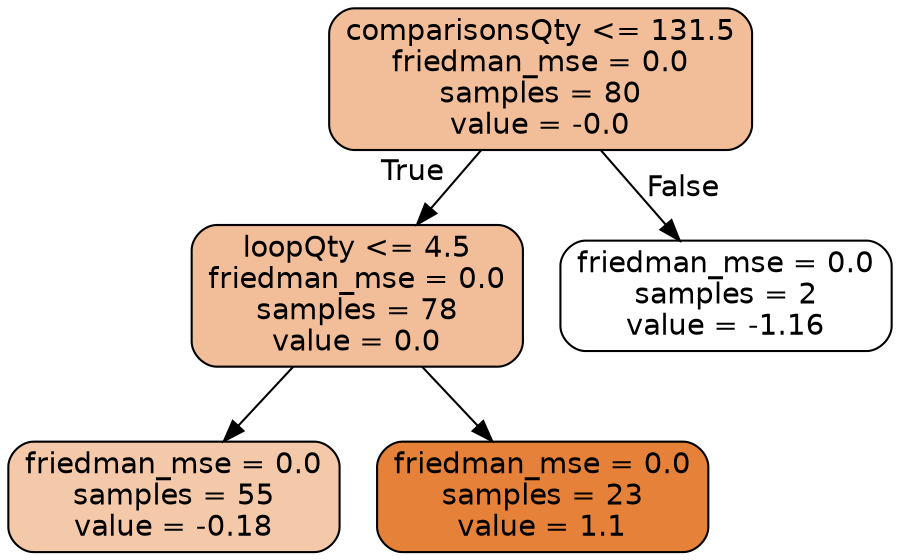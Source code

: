 digraph Tree {
node [shape=box, style="filled, rounded", color="black", fontname="helvetica"] ;
edge [fontname="helvetica"] ;
0 [label="comparisonsQty <= 131.5\nfriedman_mse = 0.0\nsamples = 80\nvalue = -0.0", fillcolor="#f2be99"] ;
1 [label="loopQty <= 4.5\nfriedman_mse = 0.0\nsamples = 78\nvalue = 0.0", fillcolor="#f2be99"] ;
0 -> 1 [labeldistance=2.5, labelangle=45, headlabel="True"] ;
3 [label="friedman_mse = 0.0\nsamples = 55\nvalue = -0.18", fillcolor="#f4c9a9"] ;
1 -> 3 ;
4 [label="friedman_mse = 0.0\nsamples = 23\nvalue = 1.1", fillcolor="#e58139"] ;
1 -> 4 ;
2 [label="friedman_mse = 0.0\nsamples = 2\nvalue = -1.16", fillcolor="#ffffff"] ;
0 -> 2 [labeldistance=2.5, labelangle=-45, headlabel="False"] ;
}